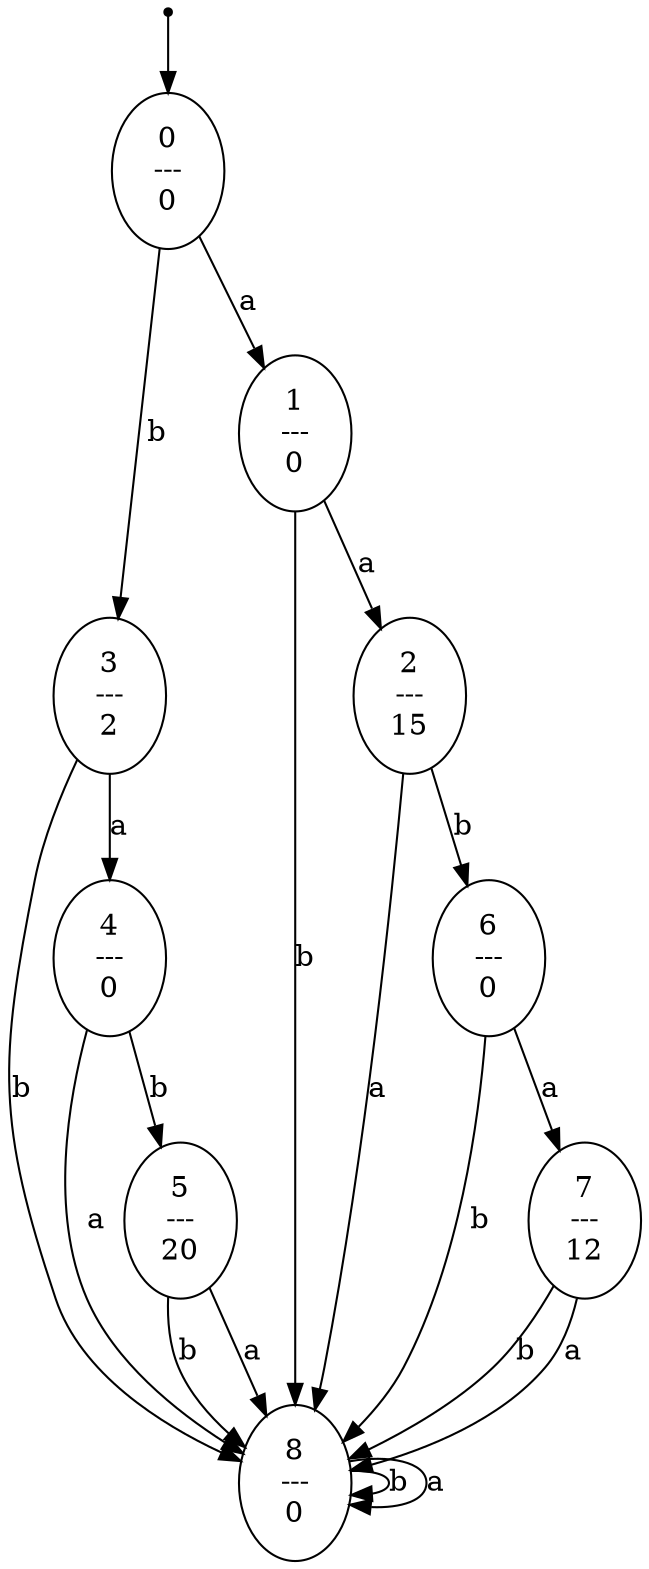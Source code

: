 digraph G {
0 [label="", shape=point];
0 -> 1;
1 [label="0\n---\n0"];
1 -> 4  [label=b];
1 -> 2  [label=a];
2 [label="1\n---\n0"];
2 -> 9  [label=b];
2 -> 3  [label=a];
3 [label="2\n---\n15"];
3 -> 7  [label=b];
3 -> 9  [label=a];
4 [label="3\n---\n2"];
4 -> 9  [label=b];
4 -> 5  [label=a];
5 [label="4\n---\n0"];
5 -> 6  [label=b];
5 -> 9  [label=a];
6 [label="5\n---\n20"];
6 -> 9  [label=b];
6 -> 9  [label=a];
7 [label="6\n---\n0"];
7 -> 9  [label=b];
7 -> 8  [label=a];
8 [label="7\n---\n12"];
8 -> 9  [label=b];
8 -> 9  [label=a];
9 [label="8\n---\n0"];
9 -> 9  [label=b];
9 -> 9  [label=a];
}
